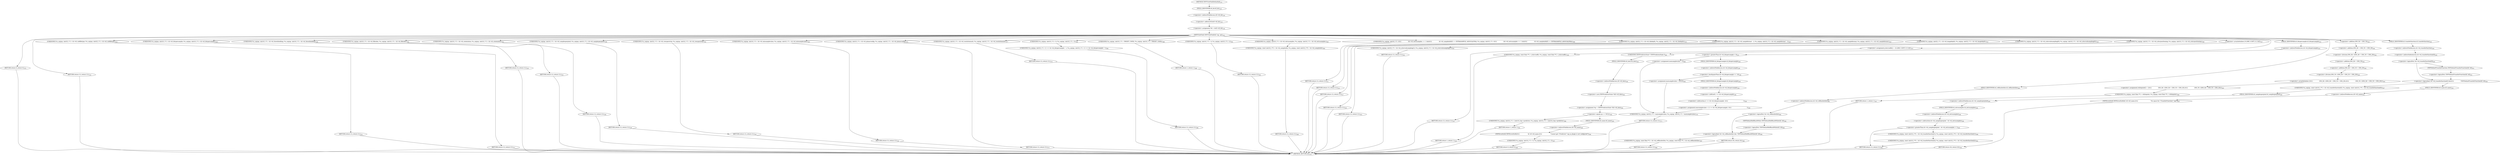 digraph "TIFFVGetFieldDefaulted" {  
"21198" [label = <(&lt;operator&gt;.assignment,*td = &amp;tif-&gt;tif_dir)<SUB>216</SUB>> ]
"21485" [label = <(RETURN,return 0;,return 0;)<SUB>370</SUB>> ]
"21200" [label = <(&lt;operator&gt;.addressOf,&amp;tif-&gt;tif_dir)<SUB>216</SUB>> ]
"21205" [label = <(TIFFVGetField,TIFFVGetField(tif, tag, ap))<SUB>218</SUB>> ]
"21201" [label = <(&lt;operator&gt;.indirectFieldAccess,tif-&gt;tif_dir)<SUB>216</SUB>> ]
"21210" [label = <(RETURN,return (1);,return (1);)<SUB>219</SUB>> ]
"21217" [label = <(UNKNOWN,*va_arg(ap, uint32_t *) = td-&gt;td_subfiletype;,*va_arg(ap, uint32_t *) = td-&gt;td_subfiletype;)<SUB>223</SUB>> ]
"21218" [label = <(RETURN,return (1);,return (1);)<SUB>224</SUB>> ]
"21222" [label = <(UNKNOWN,*va_arg(ap, uint16_t *) = td-&gt;td_bitspersample;,*va_arg(ap, uint16_t *) = td-&gt;td_bitspersample;)<SUB>226</SUB>> ]
"21223" [label = <(RETURN,return (1);,return (1);)<SUB>227</SUB>> ]
"21227" [label = <(UNKNOWN,*va_arg(ap, uint16_t *) = td-&gt;td_threshholding;,*va_arg(ap, uint16_t *) = td-&gt;td_threshholding;)<SUB>229</SUB>> ]
"21228" [label = <(RETURN,return (1);,return (1);)<SUB>230</SUB>> ]
"21232" [label = <(UNKNOWN,*va_arg(ap, uint16_t *) = td-&gt;td_fillorder;,*va_arg(ap, uint16_t *) = td-&gt;td_fillorder;)<SUB>232</SUB>> ]
"21233" [label = <(RETURN,return (1);,return (1);)<SUB>233</SUB>> ]
"21237" [label = <(UNKNOWN,*va_arg(ap, uint16_t *) = td-&gt;td_orientation;,*va_arg(ap, uint16_t *) = td-&gt;td_orientation;)<SUB>235</SUB>> ]
"21238" [label = <(RETURN,return (1);,return (1);)<SUB>236</SUB>> ]
"21242" [label = <(UNKNOWN,*va_arg(ap, uint16_t *) = td-&gt;td_samplesperpixel;,*va_arg(ap, uint16_t *) = td-&gt;td_samplesperpixel;)<SUB>238</SUB>> ]
"21243" [label = <(RETURN,return (1);,return (1);)<SUB>239</SUB>> ]
"21247" [label = <(UNKNOWN,*va_arg(ap, uint32_t *) = td-&gt;td_rowsperstrip;,*va_arg(ap, uint32_t *) = td-&gt;td_rowsperstrip;)<SUB>241</SUB>> ]
"21248" [label = <(RETURN,return (1);,return (1);)<SUB>242</SUB>> ]
"21252" [label = <(UNKNOWN,*va_arg(ap, uint16_t *) = td-&gt;td_minsamplevalue;,*va_arg(ap, uint16_t *) = td-&gt;td_minsamplevalue;)<SUB>244</SUB>> ]
"21253" [label = <(RETURN,return (1);,return (1);)<SUB>245</SUB>> ]
"21297" [label = <(UNKNOWN,*va_arg(ap, uint16_t *) = td-&gt;td_planarconfig;,*va_arg(ap, uint16_t *) = td-&gt;td_planarconfig;)<SUB>274</SUB>> ]
"21298" [label = <(RETURN,return (1);,return (1);)<SUB>275</SUB>> ]
"21302" [label = <(UNKNOWN,*va_arg(ap, uint16_t *) = td-&gt;td_resolutionunit;,*va_arg(ap, uint16_t *) = td-&gt;td_resolutionunit;)<SUB>277</SUB>> ]
"21303" [label = <(RETURN,return (1);,return (1);)<SUB>278</SUB>> ]
"21335" [label = <(UNKNOWN,*va_arg(ap, uint16_t *) = 0;,*va_arg(ap, uint16_t *) = 0;)<SUB>294</SUB>> ]
"21336" [label = <(UNKNOWN,*va_arg(ap, uint16_t *) = (1 &lt;&lt; td-&gt;td_bitspersample) - 1;,*va_arg(ap, uint16_t *) = (1 &lt;&lt; td-&gt;td_bitspersample) - 1;)<SUB>295</SUB>> ]
"21337" [label = <(RETURN,return (1);,return (1);)<SUB>296</SUB>> ]
"21341" [label = <(UNKNOWN,*va_arg(ap, uint16_t *) = INKSET_CMYK;,*va_arg(ap, uint16_t *) = INKSET_CMYK;)<SUB>298</SUB>> ]
"21342" [label = <(RETURN,return 1;,return 1;)<SUB>299</SUB>> ]
"21346" [label = <(UNKNOWN,*va_arg(ap, uint16_t *) = 4;,*va_arg(ap, uint16_t *) = 4;)<SUB>301</SUB>> ]
"21347" [label = <(RETURN,return (1);,return (1);)<SUB>302</SUB>> ]
"21351" [label = <(UNKNOWN,*va_arg(ap, uint16_t *) = td-&gt;td_extrasamples;,*va_arg(ap, uint16_t *) = td-&gt;td_extrasamples;)<SUB>304</SUB>> ]
"21352" [label = <(UNKNOWN,*va_arg(ap, const uint16_t **) = td-&gt;td_sampleinfo;,*va_arg(ap, const uint16_t **) = td-&gt;td_sampleinfo;)<SUB>305</SUB>> ]
"21353" [label = <(RETURN,return (1);,return (1);)<SUB>306</SUB>> ]
"21357" [label = <(UNKNOWN,*va_arg(ap, uint16_t *) =\012                (td-&gt;td_extrasamples == 1 &amp;&amp;\012                 td-&gt;td_sampleinfo[0] == EXTRASAMPLE_ASSOCALPHA);,*va_arg(ap, uint16_t *) =\012                (td-&gt;td_extrasamples == 1 &amp;&amp;\012                 td-&gt;td_sampleinfo[0] == EXTRASAMPLE_ASSOCALPHA);)<SUB>308</SUB>> ]
"21358" [label = <(RETURN,return (1);,return (1);)<SUB>311</SUB>> ]
"21362" [label = <(UNKNOWN,*va_arg(ap, uint32_t *) = td-&gt;td_tiledepth;,*va_arg(ap, uint32_t *) = td-&gt;td_tiledepth;)<SUB>313</SUB>> ]
"21363" [label = <(RETURN,return (1);,return (1);)<SUB>314</SUB>> ]
"21367" [label = <(UNKNOWN,*va_arg(ap, uint16_t *) = td-&gt;td_sampleformat - 1;,*va_arg(ap, uint16_t *) = td-&gt;td_sampleformat - 1;)<SUB>316</SUB>> ]
"21368" [label = <(RETURN,return (1);,return (1);)<SUB>317</SUB>> ]
"21372" [label = <(UNKNOWN,*va_arg(ap, uint16_t *) = td-&gt;td_sampleformat;,*va_arg(ap, uint16_t *) = td-&gt;td_sampleformat;)<SUB>319</SUB>> ]
"21373" [label = <(RETURN,return (1);,return (1);)<SUB>320</SUB>> ]
"21377" [label = <(UNKNOWN,*va_arg(ap, uint32_t *) = td-&gt;td_imagedepth;,*va_arg(ap, uint32_t *) = td-&gt;td_imagedepth;)<SUB>322</SUB>> ]
"21378" [label = <(RETURN,return (1);,return (1);)<SUB>323</SUB>> ]
"21395" [label = <(UNKNOWN,*va_arg(ap, uint16_t *) = td-&gt;td_ycbcrsubsampling[0];,*va_arg(ap, uint16_t *) = td-&gt;td_ycbcrsubsampling[0];)<SUB>332</SUB>> ]
"21396" [label = <(UNKNOWN,*va_arg(ap, uint16_t *) = td-&gt;td_ycbcrsubsampling[1];,*va_arg(ap, uint16_t *) = td-&gt;td_ycbcrsubsampling[1];)<SUB>333</SUB>> ]
"21397" [label = <(RETURN,return (1);,return (1);)<SUB>334</SUB>> ]
"21401" [label = <(UNKNOWN,*va_arg(ap, uint16_t *) = td-&gt;td_ycbcrpositioning;,*va_arg(ap, uint16_t *) = td-&gt;td_ycbcrpositioning;)<SUB>336</SUB>> ]
"21402" [label = <(RETURN,return (1);,return (1);)<SUB>337</SUB>> ]
"21451" [label = <(UNKNOWN,*va_arg(ap, const uint16_t **) = td-&gt;td_transferfunction[0];,*va_arg(ap, const uint16_t **) = td-&gt;td_transferfunction[0];)<SUB>357</SUB>> ]
"21465" [label = <(RETURN,return (1);,return (1);)<SUB>363</SUB>> ]
"21482" [label = <(UNKNOWN,*va_arg(ap, const float **) = td-&gt;td_refblackwhite;,*va_arg(ap, const float **) = td-&gt;td_refblackwhite;)<SUB>367</SUB>> ]
"21483" [label = <(RETURN,return (1);,return (1);)<SUB>368</SUB>> ]
"21203" [label = <(FIELD_IDENTIFIER,tif_dir,tif_dir)<SUB>216</SUB>> ]
"21292" [label = <(UNKNOWN,*va_arg(ap, uint16_t *) = maxsamplevalue;,*va_arg(ap, uint16_t *) = maxsamplevalue;)<SUB>270</SUB>> ]
"21293" [label = <(RETURN,return (1);,return (1);)<SUB>271</SUB>> ]
"21309" [label = <(&lt;operator&gt;.assignment,*sp = (TIFFPredictorState *)tif-&gt;tif_data)<SUB>281</SUB>> ]
"21330" [label = <(UNKNOWN,*va_arg(ap, uint16_t *) = (uint16_t)sp-&gt;predictor;,*va_arg(ap, uint16_t *) = (uint16_t)sp-&gt;predictor;)<SUB>290</SUB>> ]
"21331" [label = <(RETURN,return 1;,return 1;)<SUB>291</SUB>> ]
"21384" [label = <(&lt;operator&gt;.assignment,ycbcrcoeffs[] = {0.299f, 0.587f, 0.114f})<SUB>327</SUB>> ]
"21390" [label = <(UNKNOWN,*va_arg(ap, const float **) = ycbcrcoeffs;,*va_arg(ap, const float **) = ycbcrcoeffs;)<SUB>328</SUB>> ]
"21391" [label = <(RETURN,return 1;,return 1;)<SUB>329</SUB>> ]
"21408" [label = <(&lt;operator&gt;.assignment,whitepoint[] = {\012                D50_X0 / (D50_X0 + D50_Y0 + D50_Z0),\012                D50_Y0 / (D50_X0 + D50_Y0 + D50_Z0)})<SUB>343</SUB>> ]
"21425" [label = <(UNKNOWN,*va_arg(ap, const float **) = whitepoint;,*va_arg(ap, const float **) = whitepoint;)<SUB>346</SUB>> ]
"21426" [label = <(RETURN,return 1;,return 1;)<SUB>347</SUB>> ]
"21431" [label = <(&lt;operator&gt;.logicalAnd,!td-&gt;td_transferfunction[0] &amp;&amp;\012                !TIFFDefaultTransferFunction(tif, td))<SUB>350</SUB>> ]
"21453" [label = <(&lt;operator&gt;.greaterThan,td-&gt;td_samplesperpixel - td-&gt;td_extrasamples &gt; 1)<SUB>358</SUB>> ]
"21470" [label = <(&lt;operator&gt;.logicalAnd,!td-&gt;td_refblackwhite &amp;&amp; !TIFFDefaultRefBlackWhite(tif, td))<SUB>365</SUB>> ]
"21260" [label = <(&lt;operator&gt;.greaterThan,td-&gt;td_bitspersample &gt; 0)<SUB>252</SUB>> ]
"21311" [label = <(&lt;operator&gt;.cast,(TIFFPredictorState *)tif-&gt;tif_data)<SUB>281</SUB>> ]
"21317" [label = <(&lt;operator&gt;.equals,sp == NULL)<SUB>282</SUB>> ]
"21386" [label = <(&lt;operator&gt;.arrayInitializer,{0.299f, 0.587f, 0.114f})<SUB>327</SUB>> ]
"21410" [label = <(&lt;operator&gt;.arrayInitializer,{\012                D50_X0 / (D50_X0 + D50_Y0 + D50_Z0),\012                D50_Y0 / (D50_X0 + D50_Y0 + D50_Z0)})<SUB>343</SUB>> ]
"21432" [label = <(&lt;operator&gt;.logicalNot,!td-&gt;td_transferfunction[0])<SUB>350</SUB>> ]
"21438" [label = <(&lt;operator&gt;.logicalNot,!TIFFDefaultTransferFunction(tif, td))<SUB>351</SUB>> ]
"21443" [label = <(TIFFErrorExtR,TIFFErrorExtR(tif, tif-&gt;tif_name,\012                              &quot;No space for \&quot;TransferFunction\&quot; tag&quot;))<SUB>353</SUB>> ]
"21449" [label = <(RETURN,return (0);,return (0);)<SUB>355</SUB>> ]
"21454" [label = <(&lt;operator&gt;.subtraction,td-&gt;td_samplesperpixel - td-&gt;td_extrasamples)<SUB>358</SUB>> ]
"21463" [label = <(UNKNOWN,*va_arg(ap, const uint16_t **) = td-&gt;td_transferfunction[1];,*va_arg(ap, const uint16_t **) = td-&gt;td_transferfunction[1];)<SUB>360</SUB>> ]
"21464" [label = <(UNKNOWN,*va_arg(ap, const uint16_t **) = td-&gt;td_transferfunction[2];,*va_arg(ap, const uint16_t **) = td-&gt;td_transferfunction[2];)<SUB>361</SUB>> ]
"21471" [label = <(&lt;operator&gt;.logicalNot,!td-&gt;td_refblackwhite)<SUB>365</SUB>> ]
"21475" [label = <(&lt;operator&gt;.logicalNot,!TIFFDefaultRefBlackWhite(tif, td))<SUB>365</SUB>> ]
"21480" [label = <(RETURN,return (0);,return (0);)<SUB>366</SUB>> ]
"21261" [label = <(&lt;operator&gt;.indirectFieldAccess,td-&gt;td_bitspersample)<SUB>252</SUB>> ]
"21312" [label = <(UNKNOWN,TIFFPredictorState *,TIFFPredictorState *)<SUB>281</SUB>> ]
"21313" [label = <(&lt;operator&gt;.indirectFieldAccess,tif-&gt;tif_data)<SUB>281</SUB>> ]
"21321" [label = <(TIFFErrorExtR,TIFFErrorExtR(\012                    tif, tif-&gt;tif_name,\012                    &quot;Cannot get \&quot;Predictor\&quot; tag as plugin is not configured&quot;))<SUB>284</SUB>> ]
"21327" [label = <(UNKNOWN,*va_arg(ap, uint16_t *) = 0;,*va_arg(ap, uint16_t *) = 0;)<SUB>287</SUB>> ]
"21328" [label = <(RETURN,return 0;,return 0;)<SUB>288</SUB>> ]
"21411" [label = <(&lt;operator&gt;.division,D50_X0 / (D50_X0 + D50_Y0 + D50_Z0))<SUB>344</SUB>> ]
"21418" [label = <(&lt;operator&gt;.division,D50_Y0 / (D50_X0 + D50_Y0 + D50_Z0))<SUB>345</SUB>> ]
"21433" [label = <(&lt;operator&gt;.indirectIndexAccess,td-&gt;td_transferfunction[0])<SUB>350</SUB>> ]
"21439" [label = <(TIFFDefaultTransferFunction,TIFFDefaultTransferFunction(tif, td))<SUB>351</SUB>> ]
"21445" [label = <(&lt;operator&gt;.indirectFieldAccess,tif-&gt;tif_name)<SUB>353</SUB>> ]
"21455" [label = <(&lt;operator&gt;.indirectFieldAccess,td-&gt;td_samplesperpixel)<SUB>358</SUB>> ]
"21458" [label = <(&lt;operator&gt;.indirectFieldAccess,td-&gt;td_extrasamples)<SUB>358</SUB>> ]
"21472" [label = <(&lt;operator&gt;.indirectFieldAccess,td-&gt;td_refblackwhite)<SUB>365</SUB>> ]
"21476" [label = <(TIFFDefaultRefBlackWhite,TIFFDefaultRefBlackWhite(tif, td))<SUB>365</SUB>> ]
"21263" [label = <(FIELD_IDENTIFIER,td_bitspersample,td_bitspersample)<SUB>252</SUB>> ]
"21267" [label = <(&lt;operator&gt;.lessEqualsThan,td-&gt;td_bitspersample &lt;= 16)<SUB>256</SUB>> ]
"21289" [label = <(&lt;operator&gt;.assignment,maxsamplevalue = 0)<SUB>268</SUB>> ]
"21315" [label = <(FIELD_IDENTIFIER,tif_data,tif_data)<SUB>281</SUB>> ]
"21323" [label = <(&lt;operator&gt;.indirectFieldAccess,tif-&gt;tif_name)<SUB>285</SUB>> ]
"21413" [label = <(&lt;operator&gt;.addition,D50_X0 + D50_Y0 + D50_Z0)<SUB>344</SUB>> ]
"21420" [label = <(&lt;operator&gt;.addition,D50_X0 + D50_Y0 + D50_Z0)<SUB>345</SUB>> ]
"21434" [label = <(&lt;operator&gt;.indirectFieldAccess,td-&gt;td_transferfunction)<SUB>350</SUB>> ]
"21447" [label = <(FIELD_IDENTIFIER,tif_name,tif_name)<SUB>353</SUB>> ]
"21457" [label = <(FIELD_IDENTIFIER,td_samplesperpixel,td_samplesperpixel)<SUB>358</SUB>> ]
"21460" [label = <(FIELD_IDENTIFIER,td_extrasamples,td_extrasamples)<SUB>358</SUB>> ]
"21474" [label = <(FIELD_IDENTIFIER,td_refblackwhite,td_refblackwhite)<SUB>365</SUB>> ]
"21268" [label = <(&lt;operator&gt;.indirectFieldAccess,td-&gt;td_bitspersample)<SUB>256</SUB>> ]
"21273" [label = <(&lt;operator&gt;.assignment,maxsamplevalue = (1 &lt;&lt; td-&gt;td_bitspersample) -\012                                     1)<SUB>258</SUB>> ]
"21325" [label = <(FIELD_IDENTIFIER,tif_name,tif_name)<SUB>285</SUB>> ]
"21414" [label = <(&lt;operator&gt;.addition,D50_X0 + D50_Y0)<SUB>344</SUB>> ]
"21421" [label = <(&lt;operator&gt;.addition,D50_X0 + D50_Y0)<SUB>345</SUB>> ]
"21436" [label = <(FIELD_IDENTIFIER,td_transferfunction,td_transferfunction)<SUB>350</SUB>> ]
"21270" [label = <(FIELD_IDENTIFIER,td_bitspersample,td_bitspersample)<SUB>256</SUB>> ]
"21275" [label = <(&lt;operator&gt;.subtraction,(1 &lt;&lt; td-&gt;td_bitspersample) -\012                                     1)<SUB>258</SUB>> ]
"21284" [label = <(&lt;operator&gt;.assignment,maxsamplevalue = 65535)<SUB>263</SUB>> ]
"21276" [label = <(&lt;operator&gt;.shiftLeft,1 &lt;&lt; td-&gt;td_bitspersample)<SUB>258</SUB>> ]
"21278" [label = <(&lt;operator&gt;.indirectFieldAccess,td-&gt;td_bitspersample)<SUB>258</SUB>> ]
"21280" [label = <(FIELD_IDENTIFIER,td_bitspersample,td_bitspersample)<SUB>258</SUB>> ]
"21192" [label = <(METHOD,TIFFVGetFieldDefaulted)<SUB>214</SUB>> ]
"21487" [label = <(METHOD_RETURN,int)<SUB>214</SUB>> ]
  "21198" -> "21205" 
  "21485" -> "21487" 
  "21200" -> "21198" 
  "21205" -> "21210" 
  "21205" -> "21217" 
  "21205" -> "21222" 
  "21205" -> "21227" 
  "21205" -> "21232" 
  "21205" -> "21237" 
  "21205" -> "21242" 
  "21205" -> "21247" 
  "21205" -> "21252" 
  "21205" -> "21263" 
  "21205" -> "21297" 
  "21205" -> "21302" 
  "21205" -> "21312" 
  "21205" -> "21335" 
  "21205" -> "21341" 
  "21205" -> "21346" 
  "21205" -> "21351" 
  "21205" -> "21357" 
  "21205" -> "21362" 
  "21205" -> "21367" 
  "21205" -> "21372" 
  "21205" -> "21377" 
  "21205" -> "21386" 
  "21205" -> "21395" 
  "21205" -> "21401" 
  "21205" -> "21414" 
  "21205" -> "21436" 
  "21205" -> "21474" 
  "21205" -> "21485" 
  "21201" -> "21200" 
  "21210" -> "21487" 
  "21217" -> "21218" 
  "21218" -> "21487" 
  "21222" -> "21223" 
  "21223" -> "21487" 
  "21227" -> "21228" 
  "21228" -> "21487" 
  "21232" -> "21233" 
  "21233" -> "21487" 
  "21237" -> "21238" 
  "21238" -> "21487" 
  "21242" -> "21243" 
  "21243" -> "21487" 
  "21247" -> "21248" 
  "21248" -> "21487" 
  "21252" -> "21253" 
  "21253" -> "21487" 
  "21297" -> "21298" 
  "21298" -> "21487" 
  "21302" -> "21303" 
  "21303" -> "21487" 
  "21335" -> "21336" 
  "21336" -> "21337" 
  "21337" -> "21487" 
  "21341" -> "21342" 
  "21342" -> "21487" 
  "21346" -> "21347" 
  "21347" -> "21487" 
  "21351" -> "21352" 
  "21352" -> "21353" 
  "21353" -> "21487" 
  "21357" -> "21358" 
  "21358" -> "21487" 
  "21362" -> "21363" 
  "21363" -> "21487" 
  "21367" -> "21368" 
  "21368" -> "21487" 
  "21372" -> "21373" 
  "21373" -> "21487" 
  "21377" -> "21378" 
  "21378" -> "21487" 
  "21395" -> "21396" 
  "21396" -> "21397" 
  "21397" -> "21487" 
  "21401" -> "21402" 
  "21402" -> "21487" 
  "21451" -> "21457" 
  "21465" -> "21487" 
  "21482" -> "21483" 
  "21483" -> "21487" 
  "21203" -> "21201" 
  "21292" -> "21293" 
  "21293" -> "21487" 
  "21309" -> "21317" 
  "21330" -> "21331" 
  "21331" -> "21487" 
  "21384" -> "21390" 
  "21390" -> "21391" 
  "21391" -> "21487" 
  "21408" -> "21425" 
  "21425" -> "21426" 
  "21426" -> "21487" 
  "21431" -> "21451" 
  "21431" -> "21447" 
  "21453" -> "21463" 
  "21453" -> "21465" 
  "21470" -> "21482" 
  "21470" -> "21480" 
  "21260" -> "21270" 
  "21260" -> "21289" 
  "21311" -> "21309" 
  "21317" -> "21330" 
  "21317" -> "21325" 
  "21386" -> "21384" 
  "21410" -> "21408" 
  "21432" -> "21431" 
  "21432" -> "21439" 
  "21438" -> "21431" 
  "21443" -> "21449" 
  "21449" -> "21487" 
  "21454" -> "21453" 
  "21463" -> "21464" 
  "21464" -> "21465" 
  "21471" -> "21470" 
  "21471" -> "21476" 
  "21475" -> "21470" 
  "21480" -> "21487" 
  "21261" -> "21260" 
  "21312" -> "21315" 
  "21313" -> "21311" 
  "21321" -> "21327" 
  "21327" -> "21328" 
  "21328" -> "21487" 
  "21411" -> "21421" 
  "21418" -> "21410" 
  "21433" -> "21432" 
  "21439" -> "21438" 
  "21445" -> "21443" 
  "21455" -> "21460" 
  "21458" -> "21454" 
  "21472" -> "21471" 
  "21476" -> "21475" 
  "21263" -> "21261" 
  "21267" -> "21280" 
  "21267" -> "21284" 
  "21289" -> "21292" 
  "21315" -> "21313" 
  "21323" -> "21321" 
  "21413" -> "21411" 
  "21420" -> "21418" 
  "21434" -> "21433" 
  "21447" -> "21445" 
  "21457" -> "21455" 
  "21460" -> "21458" 
  "21474" -> "21472" 
  "21268" -> "21267" 
  "21273" -> "21292" 
  "21325" -> "21323" 
  "21414" -> "21413" 
  "21421" -> "21420" 
  "21436" -> "21434" 
  "21270" -> "21268" 
  "21275" -> "21273" 
  "21284" -> "21292" 
  "21276" -> "21275" 
  "21278" -> "21276" 
  "21280" -> "21278" 
  "21192" -> "21203" 
}
